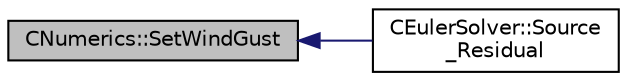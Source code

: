 digraph "CNumerics::SetWindGust"
{
  edge [fontname="Helvetica",fontsize="10",labelfontname="Helvetica",labelfontsize="10"];
  node [fontname="Helvetica",fontsize="10",shape=record];
  rankdir="LR";
  Node960 [label="CNumerics::SetWindGust",height=0.2,width=0.4,color="black", fillcolor="grey75", style="filled", fontcolor="black"];
  Node960 -> Node961 [dir="back",color="midnightblue",fontsize="10",style="solid",fontname="Helvetica"];
  Node961 [label="CEulerSolver::Source\l_Residual",height=0.2,width=0.4,color="black", fillcolor="white", style="filled",URL="$class_c_euler_solver.html#ae3c06e120f438249757199a3aa9d7c0b",tooltip="Source term integration. "];
}
